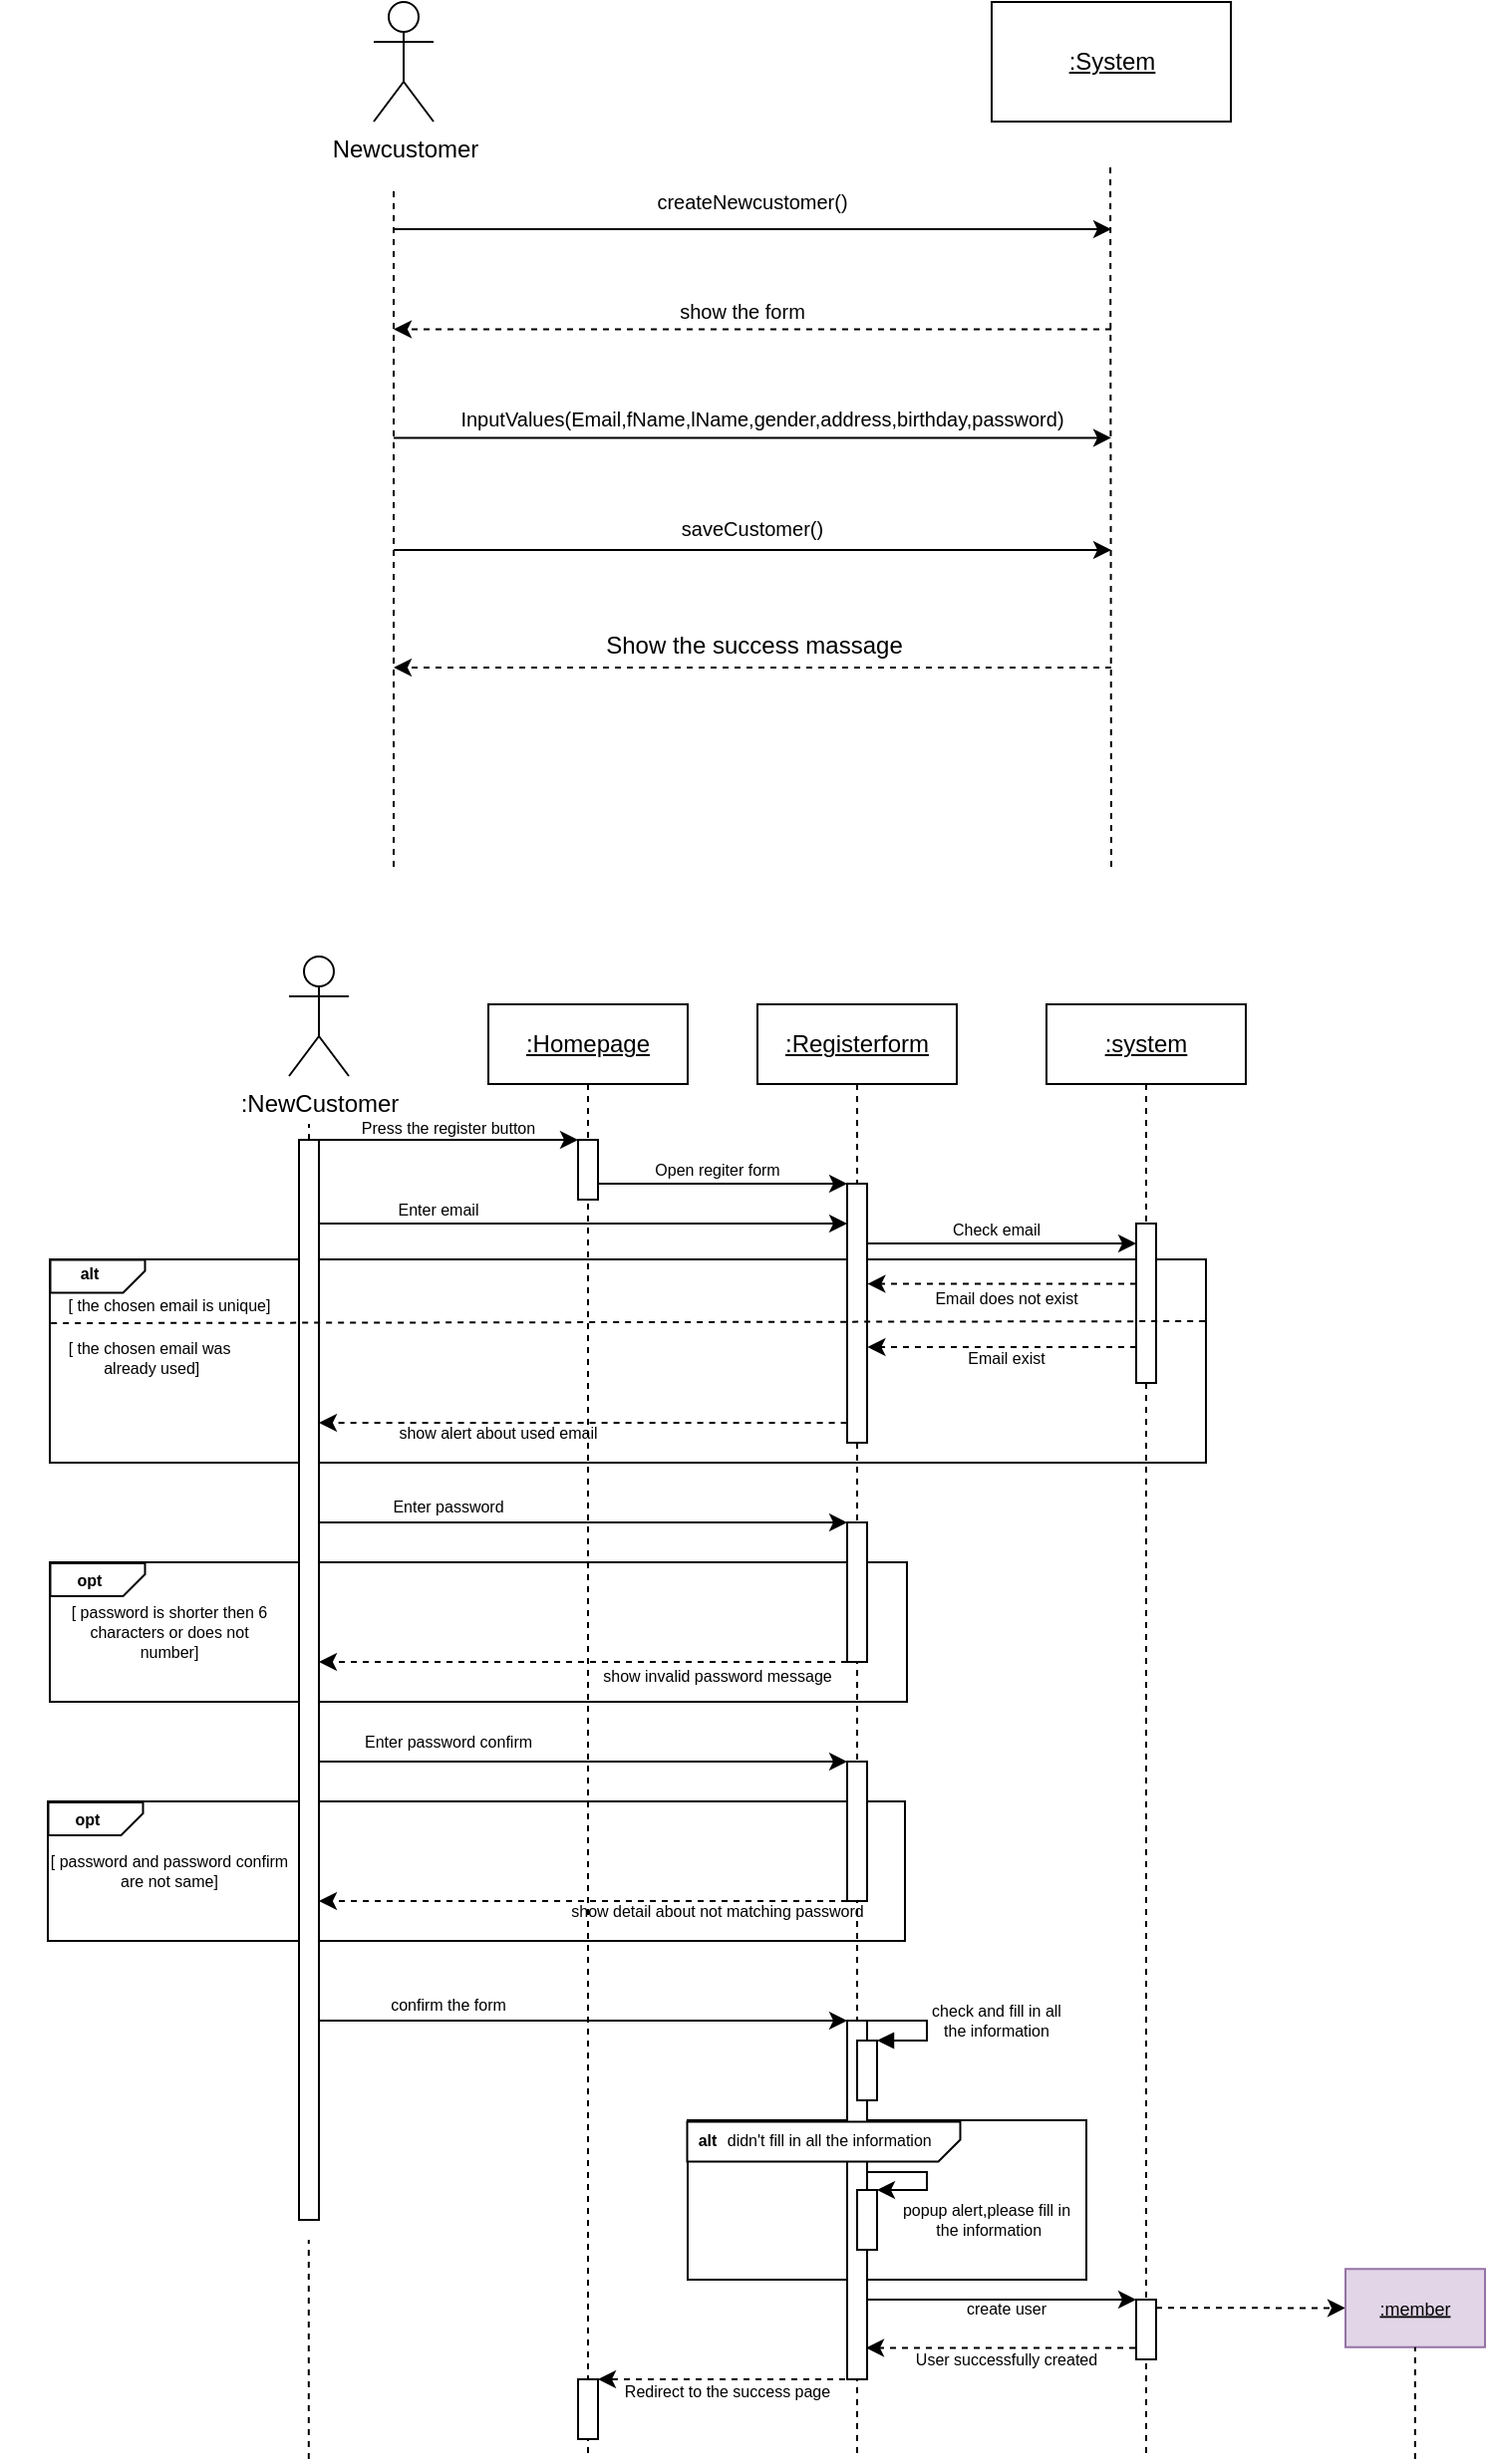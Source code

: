 <mxfile version="22.0.0" type="github">
  <diagram name="Page-1" id="2YBvvXClWsGukQMizWep">
    <mxGraphModel dx="3530" dy="987" grid="1" gridSize="10" guides="1" tooltips="1" connect="1" arrows="1" fold="1" page="1" pageScale="1" pageWidth="850" pageHeight="1100" math="0" shadow="0">
      <root>
        <mxCell id="0" />
        <mxCell id="1" parent="0" />
        <mxCell id="fAxjazduzelBZ8KthdPH-90" value="" style="rounded=0;whiteSpace=wrap;html=1;" parent="1" vertex="1">
          <mxGeometry x="-1275" y="1174" width="200" height="80" as="geometry" />
        </mxCell>
        <mxCell id="fAxjazduzelBZ8KthdPH-71" value="" style="rounded=0;whiteSpace=wrap;html=1;" parent="1" vertex="1">
          <mxGeometry x="-1596" y="1014" width="430" height="70" as="geometry" />
        </mxCell>
        <mxCell id="fAxjazduzelBZ8KthdPH-62" value="" style="rounded=0;whiteSpace=wrap;html=1;" parent="1" vertex="1">
          <mxGeometry x="-1595" y="894" width="430" height="70" as="geometry" />
        </mxCell>
        <mxCell id="fAxjazduzelBZ8KthdPH-45" value="" style="rounded=0;whiteSpace=wrap;html=1;" parent="1" vertex="1">
          <mxGeometry x="-1595" y="742" width="580" height="102" as="geometry" />
        </mxCell>
        <mxCell id="aM9ryv3xv72pqoxQDRHE-1" value="&lt;u&gt;:Registerform&lt;/u&gt;" style="shape=umlLifeline;perimeter=lifelinePerimeter;whiteSpace=wrap;html=1;container=0;dropTarget=0;collapsible=0;recursiveResize=0;outlineConnect=0;portConstraint=eastwest;newEdgeStyle={&quot;edgeStyle&quot;:&quot;elbowEdgeStyle&quot;,&quot;elbow&quot;:&quot;vertical&quot;,&quot;curved&quot;:0,&quot;rounded&quot;:0};" parent="1" vertex="1">
          <mxGeometry x="-1240" y="614" width="100" height="730" as="geometry" />
        </mxCell>
        <mxCell id="fAxjazduzelBZ8KthdPH-36" value="" style="html=1;points=[];perimeter=orthogonalPerimeter;outlineConnect=0;targetShapes=umlLifeline;portConstraint=eastwest;newEdgeStyle={&quot;edgeStyle&quot;:&quot;elbowEdgeStyle&quot;,&quot;elbow&quot;:&quot;vertical&quot;,&quot;curved&quot;:0,&quot;rounded&quot;:0};" parent="aM9ryv3xv72pqoxQDRHE-1" vertex="1">
          <mxGeometry x="45" y="90" width="10" height="130" as="geometry" />
        </mxCell>
        <mxCell id="fAxjazduzelBZ8KthdPH-58" value="" style="html=1;points=[];perimeter=orthogonalPerimeter;outlineConnect=0;targetShapes=umlLifeline;portConstraint=eastwest;newEdgeStyle={&quot;edgeStyle&quot;:&quot;elbowEdgeStyle&quot;,&quot;elbow&quot;:&quot;vertical&quot;,&quot;curved&quot;:0,&quot;rounded&quot;:0};" parent="aM9ryv3xv72pqoxQDRHE-1" vertex="1">
          <mxGeometry x="45" y="260" width="10" height="70" as="geometry" />
        </mxCell>
        <mxCell id="fAxjazduzelBZ8KthdPH-68" value="" style="html=1;points=[];perimeter=orthogonalPerimeter;outlineConnect=0;targetShapes=umlLifeline;portConstraint=eastwest;newEdgeStyle={&quot;edgeStyle&quot;:&quot;elbowEdgeStyle&quot;,&quot;elbow&quot;:&quot;vertical&quot;,&quot;curved&quot;:0,&quot;rounded&quot;:0};" parent="aM9ryv3xv72pqoxQDRHE-1" vertex="1">
          <mxGeometry x="45" y="380" width="10" height="70" as="geometry" />
        </mxCell>
        <mxCell id="fAxjazduzelBZ8KthdPH-77" value="" style="html=1;points=[];perimeter=orthogonalPerimeter;outlineConnect=0;targetShapes=umlLifeline;portConstraint=eastwest;newEdgeStyle={&quot;edgeStyle&quot;:&quot;elbowEdgeStyle&quot;,&quot;elbow&quot;:&quot;vertical&quot;,&quot;curved&quot;:0,&quot;rounded&quot;:0};" parent="aM9ryv3xv72pqoxQDRHE-1" vertex="1">
          <mxGeometry x="45" y="510" width="10" height="180" as="geometry" />
        </mxCell>
        <mxCell id="fAxjazduzelBZ8KthdPH-80" value="" style="html=1;points=[];perimeter=orthogonalPerimeter;outlineConnect=0;targetShapes=umlLifeline;portConstraint=eastwest;newEdgeStyle={&quot;edgeStyle&quot;:&quot;elbowEdgeStyle&quot;,&quot;elbow&quot;:&quot;vertical&quot;,&quot;curved&quot;:0,&quot;rounded&quot;:0};" parent="aM9ryv3xv72pqoxQDRHE-1" vertex="1">
          <mxGeometry x="50" y="520" width="10" height="30" as="geometry" />
        </mxCell>
        <mxCell id="aM9ryv3xv72pqoxQDRHE-5" value="&lt;u&gt;:system&lt;/u&gt;" style="shape=umlLifeline;perimeter=lifelinePerimeter;whiteSpace=wrap;html=1;container=0;dropTarget=0;collapsible=0;recursiveResize=0;outlineConnect=0;portConstraint=eastwest;newEdgeStyle={&quot;edgeStyle&quot;:&quot;elbowEdgeStyle&quot;,&quot;elbow&quot;:&quot;vertical&quot;,&quot;curved&quot;:0,&quot;rounded&quot;:0};" parent="1" vertex="1">
          <mxGeometry x="-1095" y="614" width="100" height="730" as="geometry" />
        </mxCell>
        <mxCell id="fAxjazduzelBZ8KthdPH-42" value="" style="html=1;points=[];perimeter=orthogonalPerimeter;outlineConnect=0;targetShapes=umlLifeline;portConstraint=eastwest;newEdgeStyle={&quot;edgeStyle&quot;:&quot;elbowEdgeStyle&quot;,&quot;elbow&quot;:&quot;vertical&quot;,&quot;curved&quot;:0,&quot;rounded&quot;:0};" parent="aM9ryv3xv72pqoxQDRHE-5" vertex="1">
          <mxGeometry x="45" y="110" width="10" height="80" as="geometry" />
        </mxCell>
        <mxCell id="fAxjazduzelBZ8KthdPH-98" value="" style="html=1;points=[];perimeter=orthogonalPerimeter;outlineConnect=0;targetShapes=umlLifeline;portConstraint=eastwest;newEdgeStyle={&quot;edgeStyle&quot;:&quot;elbowEdgeStyle&quot;,&quot;elbow&quot;:&quot;vertical&quot;,&quot;curved&quot;:0,&quot;rounded&quot;:0};" parent="aM9ryv3xv72pqoxQDRHE-5" vertex="1">
          <mxGeometry x="45" y="650" width="10" height="30" as="geometry" />
        </mxCell>
        <mxCell id="fAxjazduzelBZ8KthdPH-1" value=":NewCustomer" style="shape=umlActor;verticalLabelPosition=bottom;verticalAlign=top;html=1;outlineConnect=0;" parent="1" vertex="1">
          <mxGeometry x="-1475" y="590" width="30" height="60" as="geometry" />
        </mxCell>
        <mxCell id="fAxjazduzelBZ8KthdPH-5" value="" style="endArrow=none;html=1;rounded=0;dashed=1;" parent="1" source="fAxjazduzelBZ8KthdPH-37" edge="1">
          <mxGeometry width="50" height="50" relative="1" as="geometry">
            <mxPoint x="-1465" y="914" as="sourcePoint" />
            <mxPoint x="-1465" y="674" as="targetPoint" />
          </mxGeometry>
        </mxCell>
        <mxCell id="fAxjazduzelBZ8KthdPH-12" value="Open regiter form" style="text;align=center;verticalAlign=middle;resizable=0;points=[];autosize=1;strokeColor=none;fillColor=none;fontSize=8;" parent="1" vertex="1">
          <mxGeometry x="-1310" y="682" width="100" height="30" as="geometry" />
        </mxCell>
        <mxCell id="fAxjazduzelBZ8KthdPH-16" value="" style="endArrow=classic;html=1;rounded=0;" parent="1" edge="1">
          <mxGeometry width="50" height="50" relative="1" as="geometry">
            <mxPoint x="-1465" y="682" as="sourcePoint" />
            <mxPoint x="-1330" y="682" as="targetPoint" />
          </mxGeometry>
        </mxCell>
        <mxCell id="fAxjazduzelBZ8KthdPH-34" value="Press the register button" style="text;align=center;verticalAlign=middle;resizable=0;points=[];autosize=1;strokeColor=none;fillColor=none;fontSize=8;" parent="1" vertex="1">
          <mxGeometry x="-1460" y="661" width="130" height="30" as="geometry" />
        </mxCell>
        <mxCell id="fAxjazduzelBZ8KthdPH-35" value="" style="endArrow=classic;html=1;rounded=0;" parent="1" source="fAxjazduzelBZ8KthdPH-15" target="fAxjazduzelBZ8KthdPH-36" edge="1">
          <mxGeometry width="50" height="50" relative="1" as="geometry">
            <mxPoint x="-1275" y="774" as="sourcePoint" />
            <mxPoint x="-1225" y="724" as="targetPoint" />
          </mxGeometry>
        </mxCell>
        <mxCell id="fAxjazduzelBZ8KthdPH-39" value="" style="endArrow=none;html=1;rounded=0;dashed=1;" parent="1" edge="1">
          <mxGeometry width="50" height="50" relative="1" as="geometry">
            <mxPoint x="-1465.1" y="1344" as="sourcePoint" />
            <mxPoint x="-1465.1" y="1234" as="targetPoint" />
          </mxGeometry>
        </mxCell>
        <mxCell id="fAxjazduzelBZ8KthdPH-37" value="" style="html=1;points=[];perimeter=orthogonalPerimeter;outlineConnect=0;targetShapes=umlLifeline;portConstraint=eastwest;newEdgeStyle={&quot;edgeStyle&quot;:&quot;elbowEdgeStyle&quot;,&quot;elbow&quot;:&quot;vertical&quot;,&quot;curved&quot;:0,&quot;rounded&quot;:0};" parent="1" vertex="1">
          <mxGeometry x="-1470" y="682" width="10" height="542" as="geometry" />
        </mxCell>
        <mxCell id="fAxjazduzelBZ8KthdPH-40" value="" style="endArrow=classic;html=1;rounded=0;" parent="1" edge="1">
          <mxGeometry width="50" height="50" relative="1" as="geometry">
            <mxPoint x="-1460" y="724" as="sourcePoint" />
            <mxPoint x="-1195" y="724" as="targetPoint" />
          </mxGeometry>
        </mxCell>
        <mxCell id="fAxjazduzelBZ8KthdPH-41" value="Enter email" style="text;align=center;verticalAlign=middle;resizable=0;points=[];autosize=1;strokeColor=none;fillColor=none;fontSize=8;" parent="1" vertex="1">
          <mxGeometry x="-1435" y="702" width="70" height="30" as="geometry" />
        </mxCell>
        <mxCell id="fAxjazduzelBZ8KthdPH-43" value="" style="endArrow=classic;html=1;rounded=0;" parent="1" edge="1">
          <mxGeometry width="50" height="50" relative="1" as="geometry">
            <mxPoint x="-1185" y="734" as="sourcePoint" />
            <mxPoint x="-1050" y="734" as="targetPoint" />
          </mxGeometry>
        </mxCell>
        <mxCell id="fAxjazduzelBZ8KthdPH-44" value="Check email" style="text;align=center;verticalAlign=middle;resizable=0;points=[];autosize=1;strokeColor=none;fillColor=none;fontSize=8;" parent="1" vertex="1">
          <mxGeometry x="-1160" y="712" width="80" height="30" as="geometry" />
        </mxCell>
        <mxCell id="fAxjazduzelBZ8KthdPH-47" value="" style="shape=card;whiteSpace=wrap;html=1;direction=east;rotation=90;flipV=0;flipH=1;size=11;" parent="1" vertex="1">
          <mxGeometry x="-1579.25" y="726.75" width="16.5" height="47.5" as="geometry" />
        </mxCell>
        <mxCell id="fAxjazduzelBZ8KthdPH-48" value="alt" style="text;strokeColor=none;fillColor=none;align=center;verticalAlign=middle;rounded=0;fontSize=8;fontStyle=1" parent="1" vertex="1">
          <mxGeometry x="-1595" y="734" width="40" height="30" as="geometry" />
        </mxCell>
        <mxCell id="fAxjazduzelBZ8KthdPH-49" value="" style="endArrow=classic;html=1;rounded=0;entryX=1.02;entryY=0.273;entryDx=0;entryDy=0;entryPerimeter=0;dashed=1;" parent="1" edge="1">
          <mxGeometry width="50" height="50" relative="1" as="geometry">
            <mxPoint x="-1050" y="754.3" as="sourcePoint" />
            <mxPoint x="-1184.8" y="754.3" as="targetPoint" />
          </mxGeometry>
        </mxCell>
        <mxCell id="fAxjazduzelBZ8KthdPH-50" value="Email does not exist" style="text;align=center;verticalAlign=middle;resizable=0;points=[];autosize=1;strokeColor=none;fillColor=none;fontSize=8;" parent="1" vertex="1">
          <mxGeometry x="-1170" y="746.25" width="110" height="30" as="geometry" />
        </mxCell>
        <mxCell id="fAxjazduzelBZ8KthdPH-51" value="" style="endArrow=none;html=1;rounded=0;entryX=1;entryY=0.5;entryDx=0;entryDy=0;dashed=1;exitX=0.001;exitY=0.314;exitDx=0;exitDy=0;exitPerimeter=0;" parent="1" source="fAxjazduzelBZ8KthdPH-45" edge="1">
          <mxGeometry width="50" height="50" relative="1" as="geometry">
            <mxPoint x="-1555" y="774" as="sourcePoint" />
            <mxPoint x="-1015" y="773" as="targetPoint" />
          </mxGeometry>
        </mxCell>
        <mxCell id="fAxjazduzelBZ8KthdPH-52" value="" style="endArrow=classic;html=1;rounded=0;entryX=1.02;entryY=0.273;entryDx=0;entryDy=0;entryPerimeter=0;dashed=1;" parent="1" edge="1">
          <mxGeometry width="50" height="50" relative="1" as="geometry">
            <mxPoint x="-1050" y="786" as="sourcePoint" />
            <mxPoint x="-1184.8" y="786" as="targetPoint" />
          </mxGeometry>
        </mxCell>
        <mxCell id="fAxjazduzelBZ8KthdPH-53" value="Email exist" style="text;align=center;verticalAlign=middle;resizable=0;points=[];autosize=1;strokeColor=none;fillColor=none;fontSize=8;" parent="1" vertex="1">
          <mxGeometry x="-1150" y="776.25" width="70" height="30" as="geometry" />
        </mxCell>
        <mxCell id="fAxjazduzelBZ8KthdPH-55" value="" style="endArrow=classic;html=1;rounded=0;dashed=1;" parent="1" target="fAxjazduzelBZ8KthdPH-37" edge="1">
          <mxGeometry width="50" height="50" relative="1" as="geometry">
            <mxPoint x="-1195.2" y="824" as="sourcePoint" />
            <mxPoint x="-1330" y="824" as="targetPoint" />
          </mxGeometry>
        </mxCell>
        <mxCell id="fAxjazduzelBZ8KthdPH-14" value="&lt;u&gt;:Homepage&lt;/u&gt;" style="shape=umlLifeline;perimeter=lifelinePerimeter;whiteSpace=wrap;html=1;container=0;dropTarget=0;collapsible=0;recursiveResize=0;outlineConnect=0;portConstraint=eastwest;newEdgeStyle={&quot;edgeStyle&quot;:&quot;elbowEdgeStyle&quot;,&quot;elbow&quot;:&quot;vertical&quot;,&quot;curved&quot;:0,&quot;rounded&quot;:0};" parent="1" vertex="1">
          <mxGeometry x="-1375" y="614" width="100" height="730" as="geometry" />
        </mxCell>
        <mxCell id="fAxjazduzelBZ8KthdPH-15" value="" style="html=1;points=[];perimeter=orthogonalPerimeter;outlineConnect=0;targetShapes=umlLifeline;portConstraint=eastwest;newEdgeStyle={&quot;edgeStyle&quot;:&quot;elbowEdgeStyle&quot;,&quot;elbow&quot;:&quot;vertical&quot;,&quot;curved&quot;:0,&quot;rounded&quot;:0};" parent="fAxjazduzelBZ8KthdPH-14" vertex="1">
          <mxGeometry x="45" y="68" width="10" height="30" as="geometry" />
        </mxCell>
        <mxCell id="fAxjazduzelBZ8KthdPH-104" value="" style="html=1;points=[];perimeter=orthogonalPerimeter;outlineConnect=0;targetShapes=umlLifeline;portConstraint=eastwest;newEdgeStyle={&quot;edgeStyle&quot;:&quot;elbowEdgeStyle&quot;,&quot;elbow&quot;:&quot;vertical&quot;,&quot;curved&quot;:0,&quot;rounded&quot;:0};" parent="fAxjazduzelBZ8KthdPH-14" vertex="1">
          <mxGeometry x="45" y="690" width="10" height="30" as="geometry" />
        </mxCell>
        <mxCell id="fAxjazduzelBZ8KthdPH-57" value="show alert about used email" style="text;align=center;verticalAlign=middle;resizable=0;points=[];autosize=1;strokeColor=none;fillColor=none;fontSize=8;" parent="1" vertex="1">
          <mxGeometry x="-1445" y="814" width="150" height="30" as="geometry" />
        </mxCell>
        <mxCell id="fAxjazduzelBZ8KthdPH-59" value="" style="endArrow=classic;html=1;rounded=0;" parent="1" edge="1">
          <mxGeometry width="50" height="50" relative="1" as="geometry">
            <mxPoint x="-1460" y="874.0" as="sourcePoint" />
            <mxPoint x="-1195" y="874.0" as="targetPoint" />
          </mxGeometry>
        </mxCell>
        <mxCell id="fAxjazduzelBZ8KthdPH-60" value="Enter password" style="text;align=center;verticalAlign=middle;resizable=0;points=[];autosize=1;strokeColor=none;fillColor=none;fontSize=8;" parent="1" vertex="1">
          <mxGeometry x="-1440" y="851" width="90" height="30" as="geometry" />
        </mxCell>
        <mxCell id="fAxjazduzelBZ8KthdPH-61" value="&amp;nbsp;" style="text;html=1;strokeColor=none;fillColor=none;align=center;verticalAlign=middle;whiteSpace=wrap;rounded=0;" parent="1" vertex="1">
          <mxGeometry x="-1300" y="851" width="60" height="30" as="geometry" />
        </mxCell>
        <mxCell id="fAxjazduzelBZ8KthdPH-63" value="" style="shape=card;whiteSpace=wrap;html=1;direction=east;rotation=90;flipV=0;flipH=1;size=11;" parent="1" vertex="1">
          <mxGeometry x="-1579.25" y="879" width="16.5" height="47.5" as="geometry" />
        </mxCell>
        <mxCell id="fAxjazduzelBZ8KthdPH-64" value="opt" style="text;strokeColor=none;fillColor=none;align=center;verticalAlign=middle;rounded=0;fontSize=8;fontStyle=1" parent="1" vertex="1">
          <mxGeometry x="-1595" y="887.75" width="40" height="30" as="geometry" />
        </mxCell>
        <mxCell id="fAxjazduzelBZ8KthdPH-65" value="" style="endArrow=classic;html=1;rounded=0;exitX=0;exitY=1;exitDx=0;exitDy=0;exitPerimeter=0;dashed=1;" parent="1" source="fAxjazduzelBZ8KthdPH-58" target="fAxjazduzelBZ8KthdPH-37" edge="1">
          <mxGeometry width="50" height="50" relative="1" as="geometry">
            <mxPoint x="-1365" y="944" as="sourcePoint" />
            <mxPoint x="-1315" y="894" as="targetPoint" />
          </mxGeometry>
        </mxCell>
        <mxCell id="fAxjazduzelBZ8KthdPH-66" value="[ password is shorter then 6 &#xa;characters or does not &#xa;number]" style="text;align=center;verticalAlign=middle;resizable=0;points=[];autosize=1;strokeColor=none;fillColor=none;fontSize=8;" parent="1" vertex="1">
          <mxGeometry x="-1610" y="904" width="150" height="50" as="geometry" />
        </mxCell>
        <mxCell id="fAxjazduzelBZ8KthdPH-67" value="show invalid password message" style="text;align=center;verticalAlign=middle;resizable=0;points=[];autosize=1;strokeColor=none;fillColor=none;fontSize=8;" parent="1" vertex="1">
          <mxGeometry x="-1345" y="936" width="170" height="30" as="geometry" />
        </mxCell>
        <mxCell id="fAxjazduzelBZ8KthdPH-69" value="" style="endArrow=classic;html=1;rounded=0;" parent="1" source="fAxjazduzelBZ8KthdPH-37" target="fAxjazduzelBZ8KthdPH-68" edge="1">
          <mxGeometry width="50" height="50" relative="1" as="geometry">
            <mxPoint x="-1415" y="1024" as="sourcePoint" />
            <mxPoint x="-1365" y="974" as="targetPoint" />
          </mxGeometry>
        </mxCell>
        <mxCell id="fAxjazduzelBZ8KthdPH-70" value="Enter password confirm" style="text;align=center;verticalAlign=middle;resizable=0;points=[];autosize=1;strokeColor=none;fillColor=none;fontSize=8;" parent="1" vertex="1">
          <mxGeometry x="-1460" y="969" width="130" height="30" as="geometry" />
        </mxCell>
        <mxCell id="fAxjazduzelBZ8KthdPH-72" value="" style="endArrow=classic;html=1;rounded=0;exitX=0;exitY=1;exitDx=0;exitDy=0;exitPerimeter=0;dashed=1;" parent="1" edge="1">
          <mxGeometry width="50" height="50" relative="1" as="geometry">
            <mxPoint x="-1195" y="1064" as="sourcePoint" />
            <mxPoint x="-1460" y="1064" as="targetPoint" />
          </mxGeometry>
        </mxCell>
        <mxCell id="fAxjazduzelBZ8KthdPH-73" value="show detail about not matching password" style="text;align=center;verticalAlign=middle;resizable=0;points=[];autosize=1;strokeColor=none;fillColor=none;fontSize=8;" parent="1" vertex="1">
          <mxGeometry x="-1365" y="1054" width="210" height="30" as="geometry" />
        </mxCell>
        <mxCell id="fAxjazduzelBZ8KthdPH-74" value="" style="shape=card;whiteSpace=wrap;html=1;direction=east;rotation=90;flipV=0;flipH=1;size=11;" parent="1" vertex="1">
          <mxGeometry x="-1580.25" y="999" width="16.5" height="47.5" as="geometry" />
        </mxCell>
        <mxCell id="fAxjazduzelBZ8KthdPH-75" value="opt" style="text;strokeColor=none;fillColor=none;align=center;verticalAlign=middle;rounded=0;fontSize=8;fontStyle=1" parent="1" vertex="1">
          <mxGeometry x="-1596" y="1007.75" width="40" height="30" as="geometry" />
        </mxCell>
        <mxCell id="fAxjazduzelBZ8KthdPH-76" value="[ password and password confirm &#xa;are not same]" style="text;align=center;verticalAlign=middle;resizable=0;points=[];autosize=1;strokeColor=none;fillColor=none;fontSize=8;" parent="1" vertex="1">
          <mxGeometry x="-1620" y="1029" width="170" height="40" as="geometry" />
        </mxCell>
        <mxCell id="fAxjazduzelBZ8KthdPH-78" value="" style="endArrow=classic;html=1;rounded=0;" parent="1" source="fAxjazduzelBZ8KthdPH-37" target="fAxjazduzelBZ8KthdPH-77" edge="1">
          <mxGeometry width="50" height="50" relative="1" as="geometry">
            <mxPoint x="-1385" y="1164" as="sourcePoint" />
            <mxPoint x="-1335" y="1114" as="targetPoint" />
          </mxGeometry>
        </mxCell>
        <mxCell id="fAxjazduzelBZ8KthdPH-79" value="confirm the form" style="text;align=center;verticalAlign=middle;resizable=0;points=[];autosize=1;strokeColor=none;fillColor=none;fontSize=8;" parent="1" vertex="1">
          <mxGeometry x="-1445" y="1101" width="100" height="30" as="geometry" />
        </mxCell>
        <mxCell id="fAxjazduzelBZ8KthdPH-81" value="" style="html=1;verticalAlign=bottom;endArrow=block;edgeStyle=orthogonalEdgeStyle;elbow=vertical;rounded=0;" parent="1" edge="1">
          <mxGeometry relative="1" as="geometry">
            <mxPoint x="-1185" y="1124" as="sourcePoint" />
            <Array as="points">
              <mxPoint x="-1185" y="1124" />
              <mxPoint x="-1155" y="1124" />
              <mxPoint x="-1155" y="1134" />
            </Array>
            <mxPoint x="-1180" y="1134" as="targetPoint" />
          </mxGeometry>
        </mxCell>
        <mxCell id="fAxjazduzelBZ8KthdPH-82" value="check and fill in all &#xa;the information" style="text;align=center;verticalAlign=middle;resizable=0;points=[];autosize=1;strokeColor=none;fillColor=none;fontSize=8;" parent="1" vertex="1">
          <mxGeometry x="-1170" y="1104" width="100" height="40" as="geometry" />
        </mxCell>
        <mxCell id="fAxjazduzelBZ8KthdPH-91" value="" style="shape=card;whiteSpace=wrap;html=1;direction=east;rotation=90;flipV=0;flipH=1;size=11;" parent="1" vertex="1">
          <mxGeometry x="-1216.75" y="1116.25" width="20" height="137" as="geometry" />
        </mxCell>
        <mxCell id="fAxjazduzelBZ8KthdPH-92" value="alt" style="text;strokeColor=none;fillColor=none;align=center;verticalAlign=middle;rounded=0;fontStyle=1;fontSize=8;" parent="1" vertex="1">
          <mxGeometry x="-1272.5" y="1176.25" width="15" height="15" as="geometry" />
        </mxCell>
        <mxCell id="fAxjazduzelBZ8KthdPH-93" value=" didn&#39;t fill in all the information" style="text;strokeColor=none;fillColor=none;align=center;verticalAlign=middle;rounded=0;fontSize=8;" parent="1" vertex="1">
          <mxGeometry x="-1235" y="1168.75" width="60" height="30" as="geometry" />
        </mxCell>
        <mxCell id="fAxjazduzelBZ8KthdPH-94" value="" style="html=1;points=[];perimeter=orthogonalPerimeter;outlineConnect=0;targetShapes=umlLifeline;portConstraint=eastwest;newEdgeStyle={&quot;edgeStyle&quot;:&quot;elbowEdgeStyle&quot;,&quot;elbow&quot;:&quot;vertical&quot;,&quot;curved&quot;:0,&quot;rounded&quot;:0};" parent="1" vertex="1">
          <mxGeometry x="-1190" y="1209" width="10" height="30" as="geometry" />
        </mxCell>
        <mxCell id="fAxjazduzelBZ8KthdPH-95" value="" style="endArrow=classic;html=1;rounded=0;edgeStyle=orthogonalEdgeStyle;entryX=1.034;entryY=0.005;entryDx=0;entryDy=0;entryPerimeter=0;" parent="1" edge="1">
          <mxGeometry width="50" height="50" relative="1" as="geometry">
            <mxPoint x="-1185" y="1200" as="sourcePoint" />
            <mxPoint x="-1180" y="1209" as="targetPoint" />
            <Array as="points">
              <mxPoint x="-1155" y="1200" />
              <mxPoint x="-1155" y="1209" />
            </Array>
          </mxGeometry>
        </mxCell>
        <mxCell id="fAxjazduzelBZ8KthdPH-96" value="popup alert,please fill in&#xa; the information" style="text;strokeColor=none;fillColor=none;align=center;verticalAlign=middle;rounded=0;fontSize=8;" parent="1" vertex="1">
          <mxGeometry x="-1155" y="1209" width="60" height="30" as="geometry" />
        </mxCell>
        <mxCell id="fAxjazduzelBZ8KthdPH-97" value="" style="endArrow=classic;html=1;rounded=0;" parent="1" target="fAxjazduzelBZ8KthdPH-98" edge="1">
          <mxGeometry width="50" height="50" relative="1" as="geometry">
            <mxPoint x="-1185" y="1264" as="sourcePoint" />
            <mxPoint x="-1055" y="1264" as="targetPoint" />
          </mxGeometry>
        </mxCell>
        <mxCell id="fAxjazduzelBZ8KthdPH-99" value="create user" style="text;strokeColor=none;fillColor=none;align=center;verticalAlign=middle;rounded=0;fontSize=8;" parent="1" vertex="1">
          <mxGeometry x="-1145" y="1253.25" width="60" height="30" as="geometry" />
        </mxCell>
        <mxCell id="fAxjazduzelBZ8KthdPH-100" value="" style="endArrow=classic;html=1;rounded=0;dashed=1;" parent="1" target="fAxjazduzelBZ8KthdPH-101" edge="1">
          <mxGeometry width="50" height="50" relative="1" as="geometry">
            <mxPoint x="-1040" y="1268.13" as="sourcePoint" />
            <mxPoint x="-975" y="1268" as="targetPoint" />
          </mxGeometry>
        </mxCell>
        <mxCell id="fAxjazduzelBZ8KthdPH-101" value=":member" style="rounded=0;fillColor=#e1d5e7;strokeColor=#9673a6;fontSize=9;fontStyle=4" parent="1" vertex="1">
          <mxGeometry x="-945" y="1248.63" width="70" height="39.25" as="geometry" />
        </mxCell>
        <mxCell id="fAxjazduzelBZ8KthdPH-102" value="" style="endArrow=classic;html=1;rounded=0;dashed=1;" parent="1" edge="1">
          <mxGeometry width="50" height="50" relative="1" as="geometry">
            <mxPoint x="-1050.5" y="1288.25" as="sourcePoint" />
            <mxPoint x="-1185.5" y="1288.25" as="targetPoint" />
          </mxGeometry>
        </mxCell>
        <mxCell id="fAxjazduzelBZ8KthdPH-103" value="User successfully created" style="text;strokeColor=none;fillColor=none;align=center;verticalAlign=middle;rounded=0;fontSize=8;" parent="1" vertex="1">
          <mxGeometry x="-1145" y="1279" width="60" height="30" as="geometry" />
        </mxCell>
        <mxCell id="fAxjazduzelBZ8KthdPH-106" value="" style="endArrow=classic;html=1;rounded=0;dashed=1;" parent="1" target="fAxjazduzelBZ8KthdPH-104" edge="1">
          <mxGeometry width="50" height="50" relative="1" as="geometry">
            <mxPoint x="-1190" y="1304" as="sourcePoint" />
            <mxPoint x="-1250" y="1304" as="targetPoint" />
          </mxGeometry>
        </mxCell>
        <mxCell id="fAxjazduzelBZ8KthdPH-107" value="Redirect to the success page" style="text;strokeColor=none;fillColor=none;align=center;verticalAlign=middle;rounded=0;fontSize=8;" parent="1" vertex="1">
          <mxGeometry x="-1285" y="1295" width="60" height="30" as="geometry" />
        </mxCell>
        <mxCell id="fAxjazduzelBZ8KthdPH-108" value="" style="endArrow=none;dashed=1;html=1;rounded=0;entryX=0.5;entryY=1;entryDx=0;entryDy=0;" parent="1" edge="1">
          <mxGeometry width="50" height="50" relative="1" as="geometry">
            <mxPoint x="-910.08" y="1344" as="sourcePoint" />
            <mxPoint x="-910.08" y="1287.88" as="targetPoint" />
          </mxGeometry>
        </mxCell>
        <mxCell id="fAxjazduzelBZ8KthdPH-109" value="[ the chosen email is unique]" style="text;align=center;verticalAlign=middle;resizable=0;points=[];autosize=1;strokeColor=none;fillColor=none;fontSize=8;" parent="1" vertex="1">
          <mxGeometry x="-1610" y="750" width="150" height="30" as="geometry" />
        </mxCell>
        <mxCell id="fAxjazduzelBZ8KthdPH-110" value="[ the chosen email was&#xa; already used]" style="text;align=center;verticalAlign=middle;resizable=0;points=[];autosize=1;strokeColor=none;fillColor=none;fontSize=8;" parent="1" vertex="1">
          <mxGeometry x="-1610" y="771.25" width="130" height="40" as="geometry" />
        </mxCell>
        <mxCell id="8OEhmGA5o7otZJwezpxp-1" value="Newcustomer" style="shape=umlActor;verticalLabelPosition=bottom;verticalAlign=top;html=1;outlineConnect=0;" vertex="1" parent="1">
          <mxGeometry x="-1432.5" y="111" width="30" height="60" as="geometry" />
        </mxCell>
        <mxCell id="8OEhmGA5o7otZJwezpxp-2" value="" style="endArrow=none;dashed=1;html=1;rounded=0;" edge="1" parent="1">
          <mxGeometry width="50" height="50" relative="1" as="geometry">
            <mxPoint x="-1422.5" y="545" as="sourcePoint" />
            <mxPoint x="-1422.5" y="205" as="targetPoint" />
          </mxGeometry>
        </mxCell>
        <mxCell id="8OEhmGA5o7otZJwezpxp-5" value="&lt;u&gt;:System&lt;/u&gt;" style="rounded=0;whiteSpace=wrap;html=1;" vertex="1" parent="1">
          <mxGeometry x="-1122.5" y="111" width="120" height="60" as="geometry" />
        </mxCell>
        <mxCell id="8OEhmGA5o7otZJwezpxp-6" value="" style="endArrow=none;dashed=1;html=1;rounded=0;" edge="1" parent="1">
          <mxGeometry width="50" height="50" relative="1" as="geometry">
            <mxPoint x="-1062.5" y="545" as="sourcePoint" />
            <mxPoint x="-1062.98" y="192" as="targetPoint" />
          </mxGeometry>
        </mxCell>
        <mxCell id="8OEhmGA5o7otZJwezpxp-7" value="" style="endArrow=classic;html=1;rounded=0;" edge="1" parent="1">
          <mxGeometry width="50" height="50" relative="1" as="geometry">
            <mxPoint x="-1422.5" y="225" as="sourcePoint" />
            <mxPoint x="-1062.5" y="225" as="targetPoint" />
          </mxGeometry>
        </mxCell>
        <mxCell id="8OEhmGA5o7otZJwezpxp-8" value="createNewcustomer()" style="text;align=center;verticalAlign=middle;resizable=0;points=[];autosize=1;strokeColor=none;fillColor=none;fontSize=10;" vertex="1" parent="1">
          <mxGeometry x="-1302.5" y="196" width="120" height="30" as="geometry" />
        </mxCell>
        <mxCell id="8OEhmGA5o7otZJwezpxp-9" value="" style="endArrow=classic;html=1;rounded=0;dashed=1;" edge="1" parent="1">
          <mxGeometry width="50" height="50" relative="1" as="geometry">
            <mxPoint x="-1062.5" y="275.25" as="sourcePoint" />
            <mxPoint x="-1422.5" y="275.25" as="targetPoint" />
          </mxGeometry>
        </mxCell>
        <mxCell id="8OEhmGA5o7otZJwezpxp-10" value="show the form" style="text;align=center;verticalAlign=middle;resizable=0;points=[];autosize=1;strokeColor=none;fillColor=none;fontSize=10;" vertex="1" parent="1">
          <mxGeometry x="-1292.5" y="251" width="90" height="30" as="geometry" />
        </mxCell>
        <mxCell id="8OEhmGA5o7otZJwezpxp-11" value="" style="endArrow=classic;html=1;rounded=0;" edge="1" parent="1">
          <mxGeometry width="50" height="50" relative="1" as="geometry">
            <mxPoint x="-1422.5" y="329.74" as="sourcePoint" />
            <mxPoint x="-1062.5" y="329.74" as="targetPoint" />
          </mxGeometry>
        </mxCell>
        <mxCell id="8OEhmGA5o7otZJwezpxp-12" value="InputValues(Email,fName,lName,gender,address,birthday,password)" style="text;align=center;verticalAlign=middle;resizable=0;points=[];autosize=1;strokeColor=none;fillColor=none;fontSize=10;" vertex="1" parent="1">
          <mxGeometry x="-1402.5" y="305" width="330" height="30" as="geometry" />
        </mxCell>
        <mxCell id="8OEhmGA5o7otZJwezpxp-13" value="" style="endArrow=classic;html=1;rounded=0;" edge="1" parent="1">
          <mxGeometry width="50" height="50" relative="1" as="geometry">
            <mxPoint x="-1422.5" y="386" as="sourcePoint" />
            <mxPoint x="-1062.5" y="386" as="targetPoint" />
          </mxGeometry>
        </mxCell>
        <mxCell id="8OEhmGA5o7otZJwezpxp-14" value="saveCustomer()" style="text;align=center;verticalAlign=middle;resizable=0;points=[];autosize=1;strokeColor=none;fillColor=none;fontSize=10;" vertex="1" parent="1">
          <mxGeometry x="-1287.5" y="360" width="90" height="30" as="geometry" />
        </mxCell>
        <mxCell id="8OEhmGA5o7otZJwezpxp-15" value="" style="endArrow=classic;html=1;rounded=0;dashed=1;" edge="1" parent="1">
          <mxGeometry width="50" height="50" relative="1" as="geometry">
            <mxPoint x="-1062.5" y="445" as="sourcePoint" />
            <mxPoint x="-1422.5" y="445" as="targetPoint" />
          </mxGeometry>
        </mxCell>
        <mxCell id="8OEhmGA5o7otZJwezpxp-16" value="Show the success massage" style="text;html=1;align=center;verticalAlign=middle;resizable=0;points=[];autosize=1;strokeColor=none;fillColor=none;" vertex="1" parent="1">
          <mxGeometry x="-1327.5" y="418.75" width="170" height="30" as="geometry" />
        </mxCell>
      </root>
    </mxGraphModel>
  </diagram>
</mxfile>
